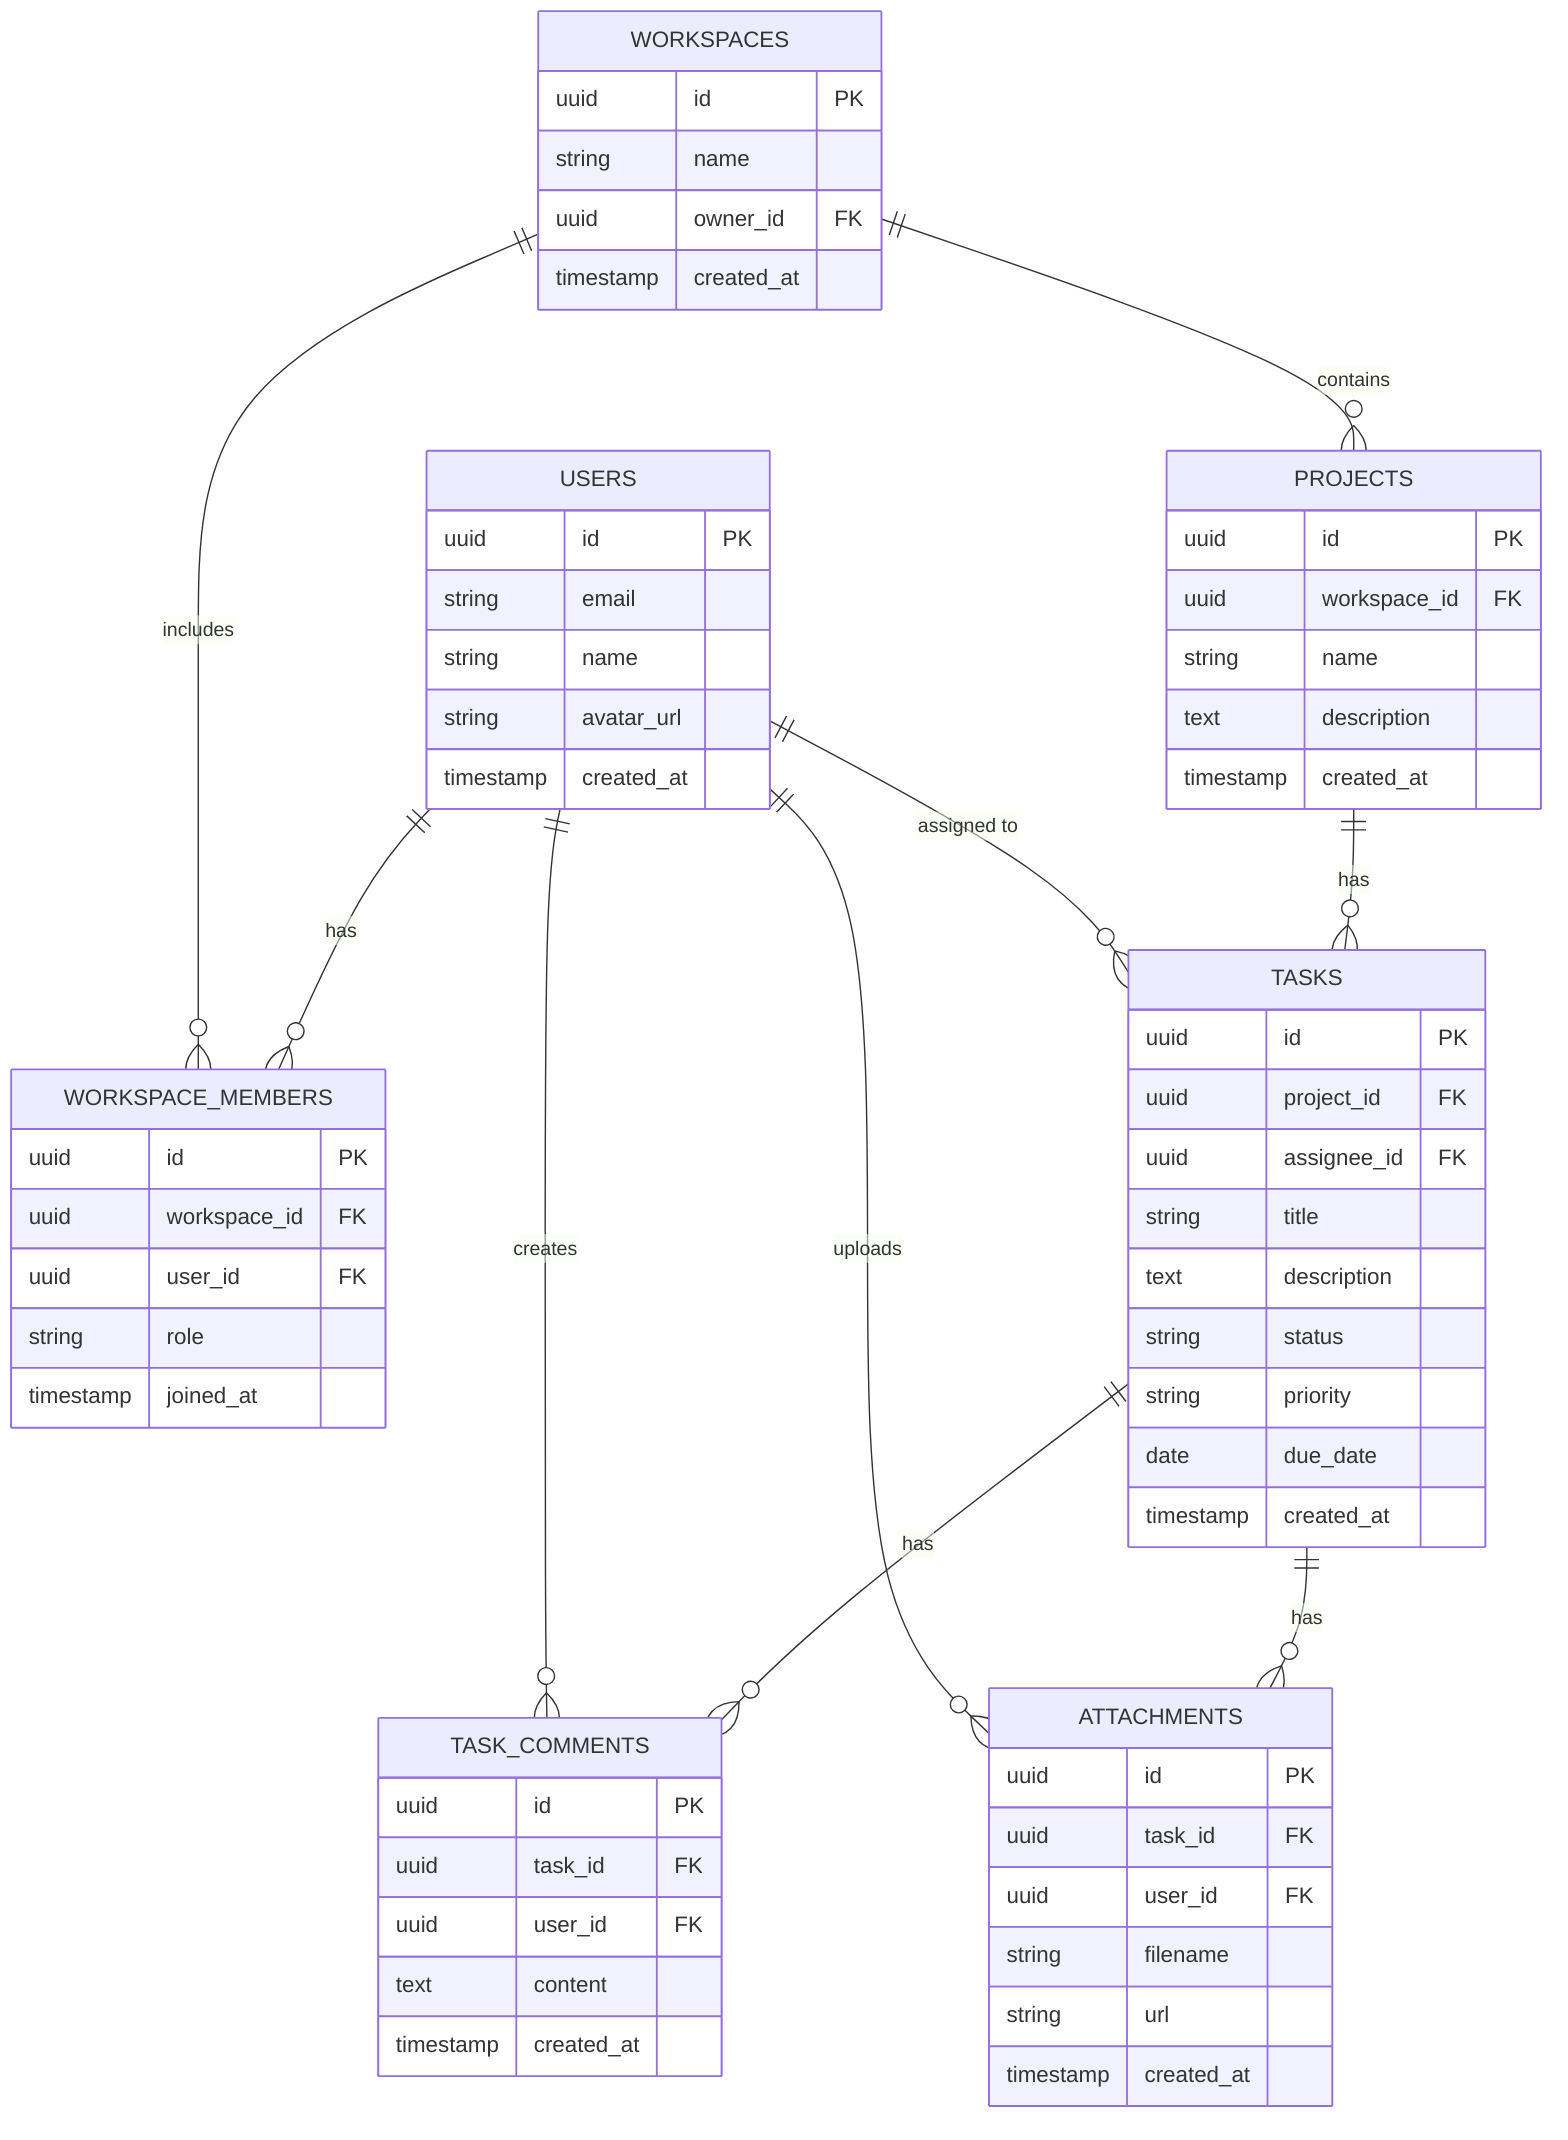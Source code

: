 erDiagram
    USERS {
        uuid id PK
        string email
        string name
        string avatar_url
        timestamp created_at
    }
    
    WORKSPACES {
        uuid id PK
        string name
        uuid owner_id FK
        timestamp created_at
    }
    
    WORKSPACE_MEMBERS {
        uuid id PK
        uuid workspace_id FK
        uuid user_id FK
        string role
        timestamp joined_at
    }
    
    PROJECTS {
        uuid id PK
        uuid workspace_id FK
        string name
        text description
        timestamp created_at
    }
    
    TASKS {
        uuid id PK
        uuid project_id FK
        uuid assignee_id FK
        string title
        text description
        string status
        string priority
        date due_date
        timestamp created_at
    }
    
    TASK_COMMENTS {
        uuid id PK
        uuid task_id FK
        uuid user_id FK
        text content
        timestamp created_at
    }
    
    ATTACHMENTS {
        uuid id PK
        uuid task_id FK
        uuid user_id FK
        string filename
        string url
        timestamp created_at
    }

    USERS ||--o{ WORKSPACE_MEMBERS : "has"
    WORKSPACES ||--o{ WORKSPACE_MEMBERS : "includes"
    WORKSPACES ||--o{ PROJECTS : "contains"
    PROJECTS ||--o{ TASKS : "has"
    USERS ||--o{ TASKS : "assigned to"
    TASKS ||--o{ TASK_COMMENTS : "has"
    TASKS ||--o{ ATTACHMENTS : "has"
    USERS ||--o{ TASK_COMMENTS : "creates"
    USERS ||--o{ ATTACHMENTS : "uploads"
